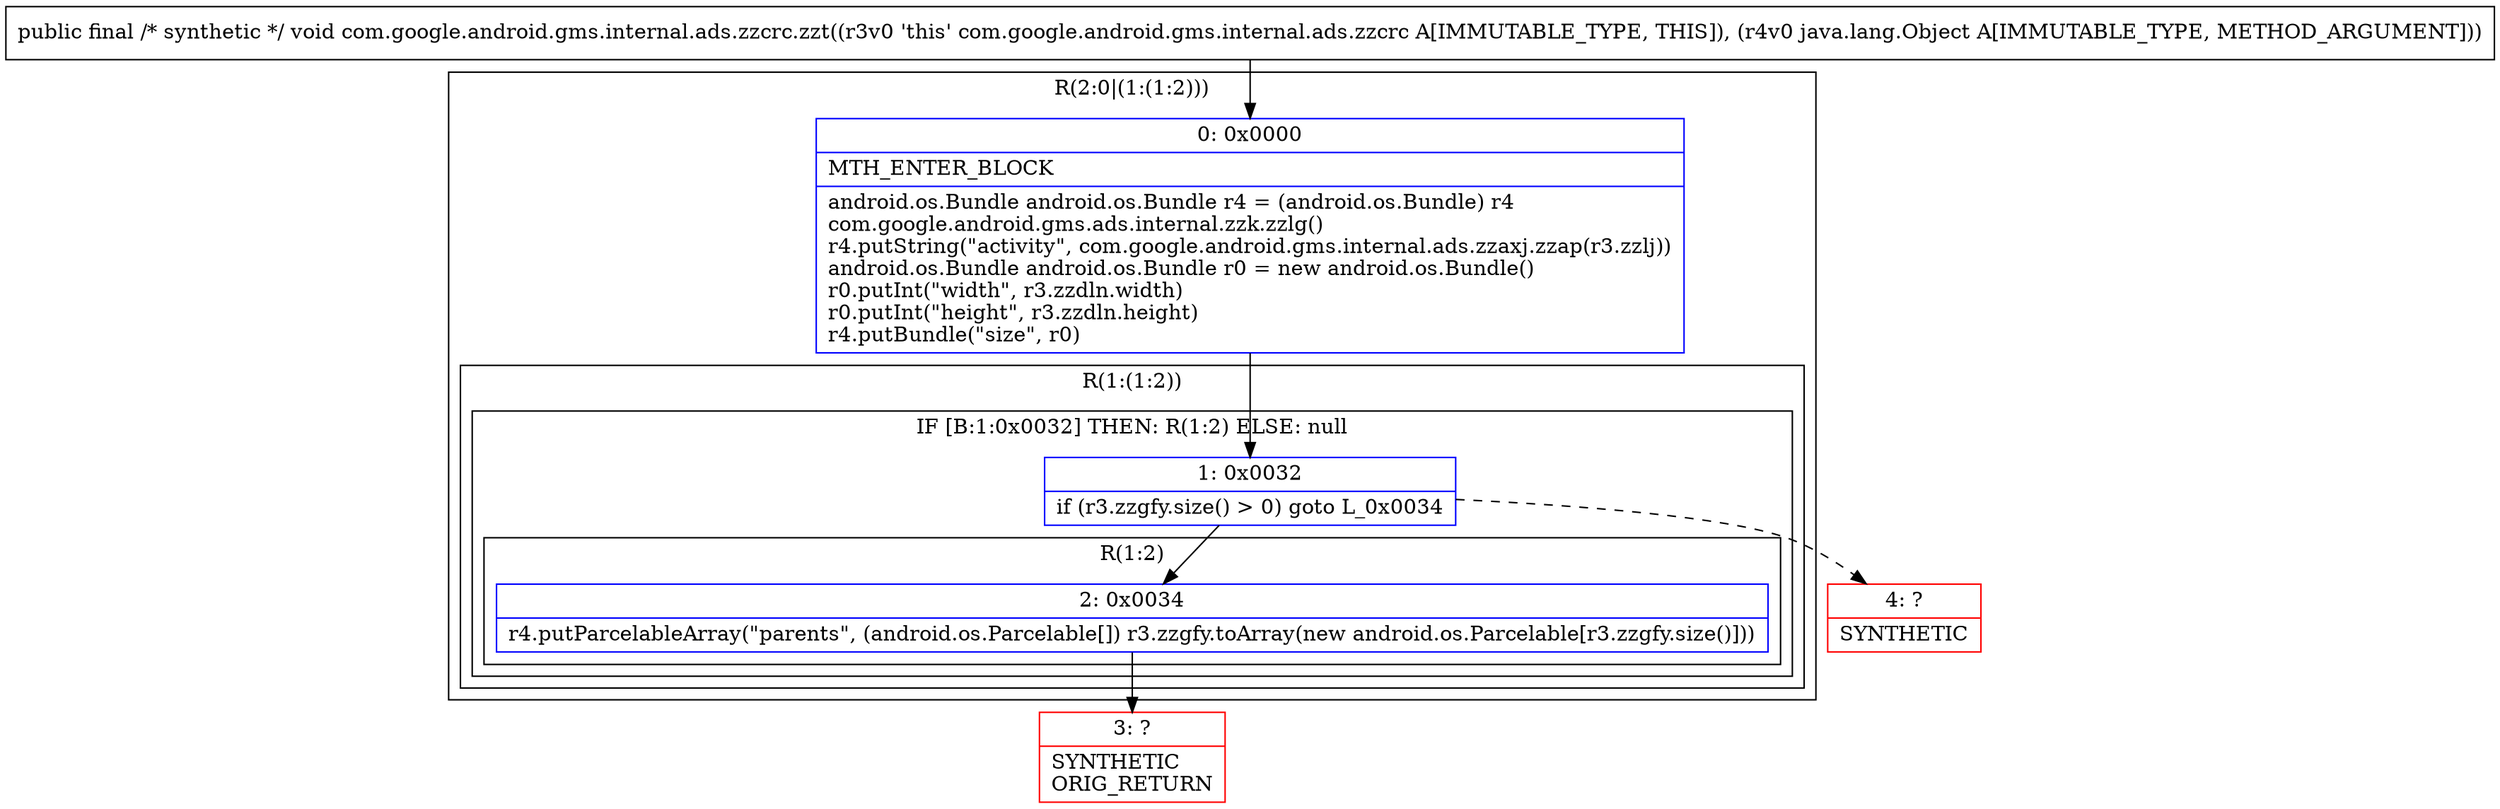 digraph "CFG forcom.google.android.gms.internal.ads.zzcrc.zzt(Ljava\/lang\/Object;)V" {
subgraph cluster_Region_1857607181 {
label = "R(2:0|(1:(1:2)))";
node [shape=record,color=blue];
Node_0 [shape=record,label="{0\:\ 0x0000|MTH_ENTER_BLOCK\l|android.os.Bundle android.os.Bundle r4 = (android.os.Bundle) r4\lcom.google.android.gms.ads.internal.zzk.zzlg()\lr4.putString(\"activity\", com.google.android.gms.internal.ads.zzaxj.zzap(r3.zzlj))\landroid.os.Bundle android.os.Bundle r0 = new android.os.Bundle()\lr0.putInt(\"width\", r3.zzdln.width)\lr0.putInt(\"height\", r3.zzdln.height)\lr4.putBundle(\"size\", r0)\l}"];
subgraph cluster_Region_1096791288 {
label = "R(1:(1:2))";
node [shape=record,color=blue];
subgraph cluster_IfRegion_1778322016 {
label = "IF [B:1:0x0032] THEN: R(1:2) ELSE: null";
node [shape=record,color=blue];
Node_1 [shape=record,label="{1\:\ 0x0032|if (r3.zzgfy.size() \> 0) goto L_0x0034\l}"];
subgraph cluster_Region_962333021 {
label = "R(1:2)";
node [shape=record,color=blue];
Node_2 [shape=record,label="{2\:\ 0x0034|r4.putParcelableArray(\"parents\", (android.os.Parcelable[]) r3.zzgfy.toArray(new android.os.Parcelable[r3.zzgfy.size()]))\l}"];
}
}
}
}
Node_3 [shape=record,color=red,label="{3\:\ ?|SYNTHETIC\lORIG_RETURN\l}"];
Node_4 [shape=record,color=red,label="{4\:\ ?|SYNTHETIC\l}"];
MethodNode[shape=record,label="{public final \/* synthetic *\/ void com.google.android.gms.internal.ads.zzcrc.zzt((r3v0 'this' com.google.android.gms.internal.ads.zzcrc A[IMMUTABLE_TYPE, THIS]), (r4v0 java.lang.Object A[IMMUTABLE_TYPE, METHOD_ARGUMENT])) }"];
MethodNode -> Node_0;
Node_0 -> Node_1;
Node_1 -> Node_2;
Node_1 -> Node_4[style=dashed];
Node_2 -> Node_3;
}

